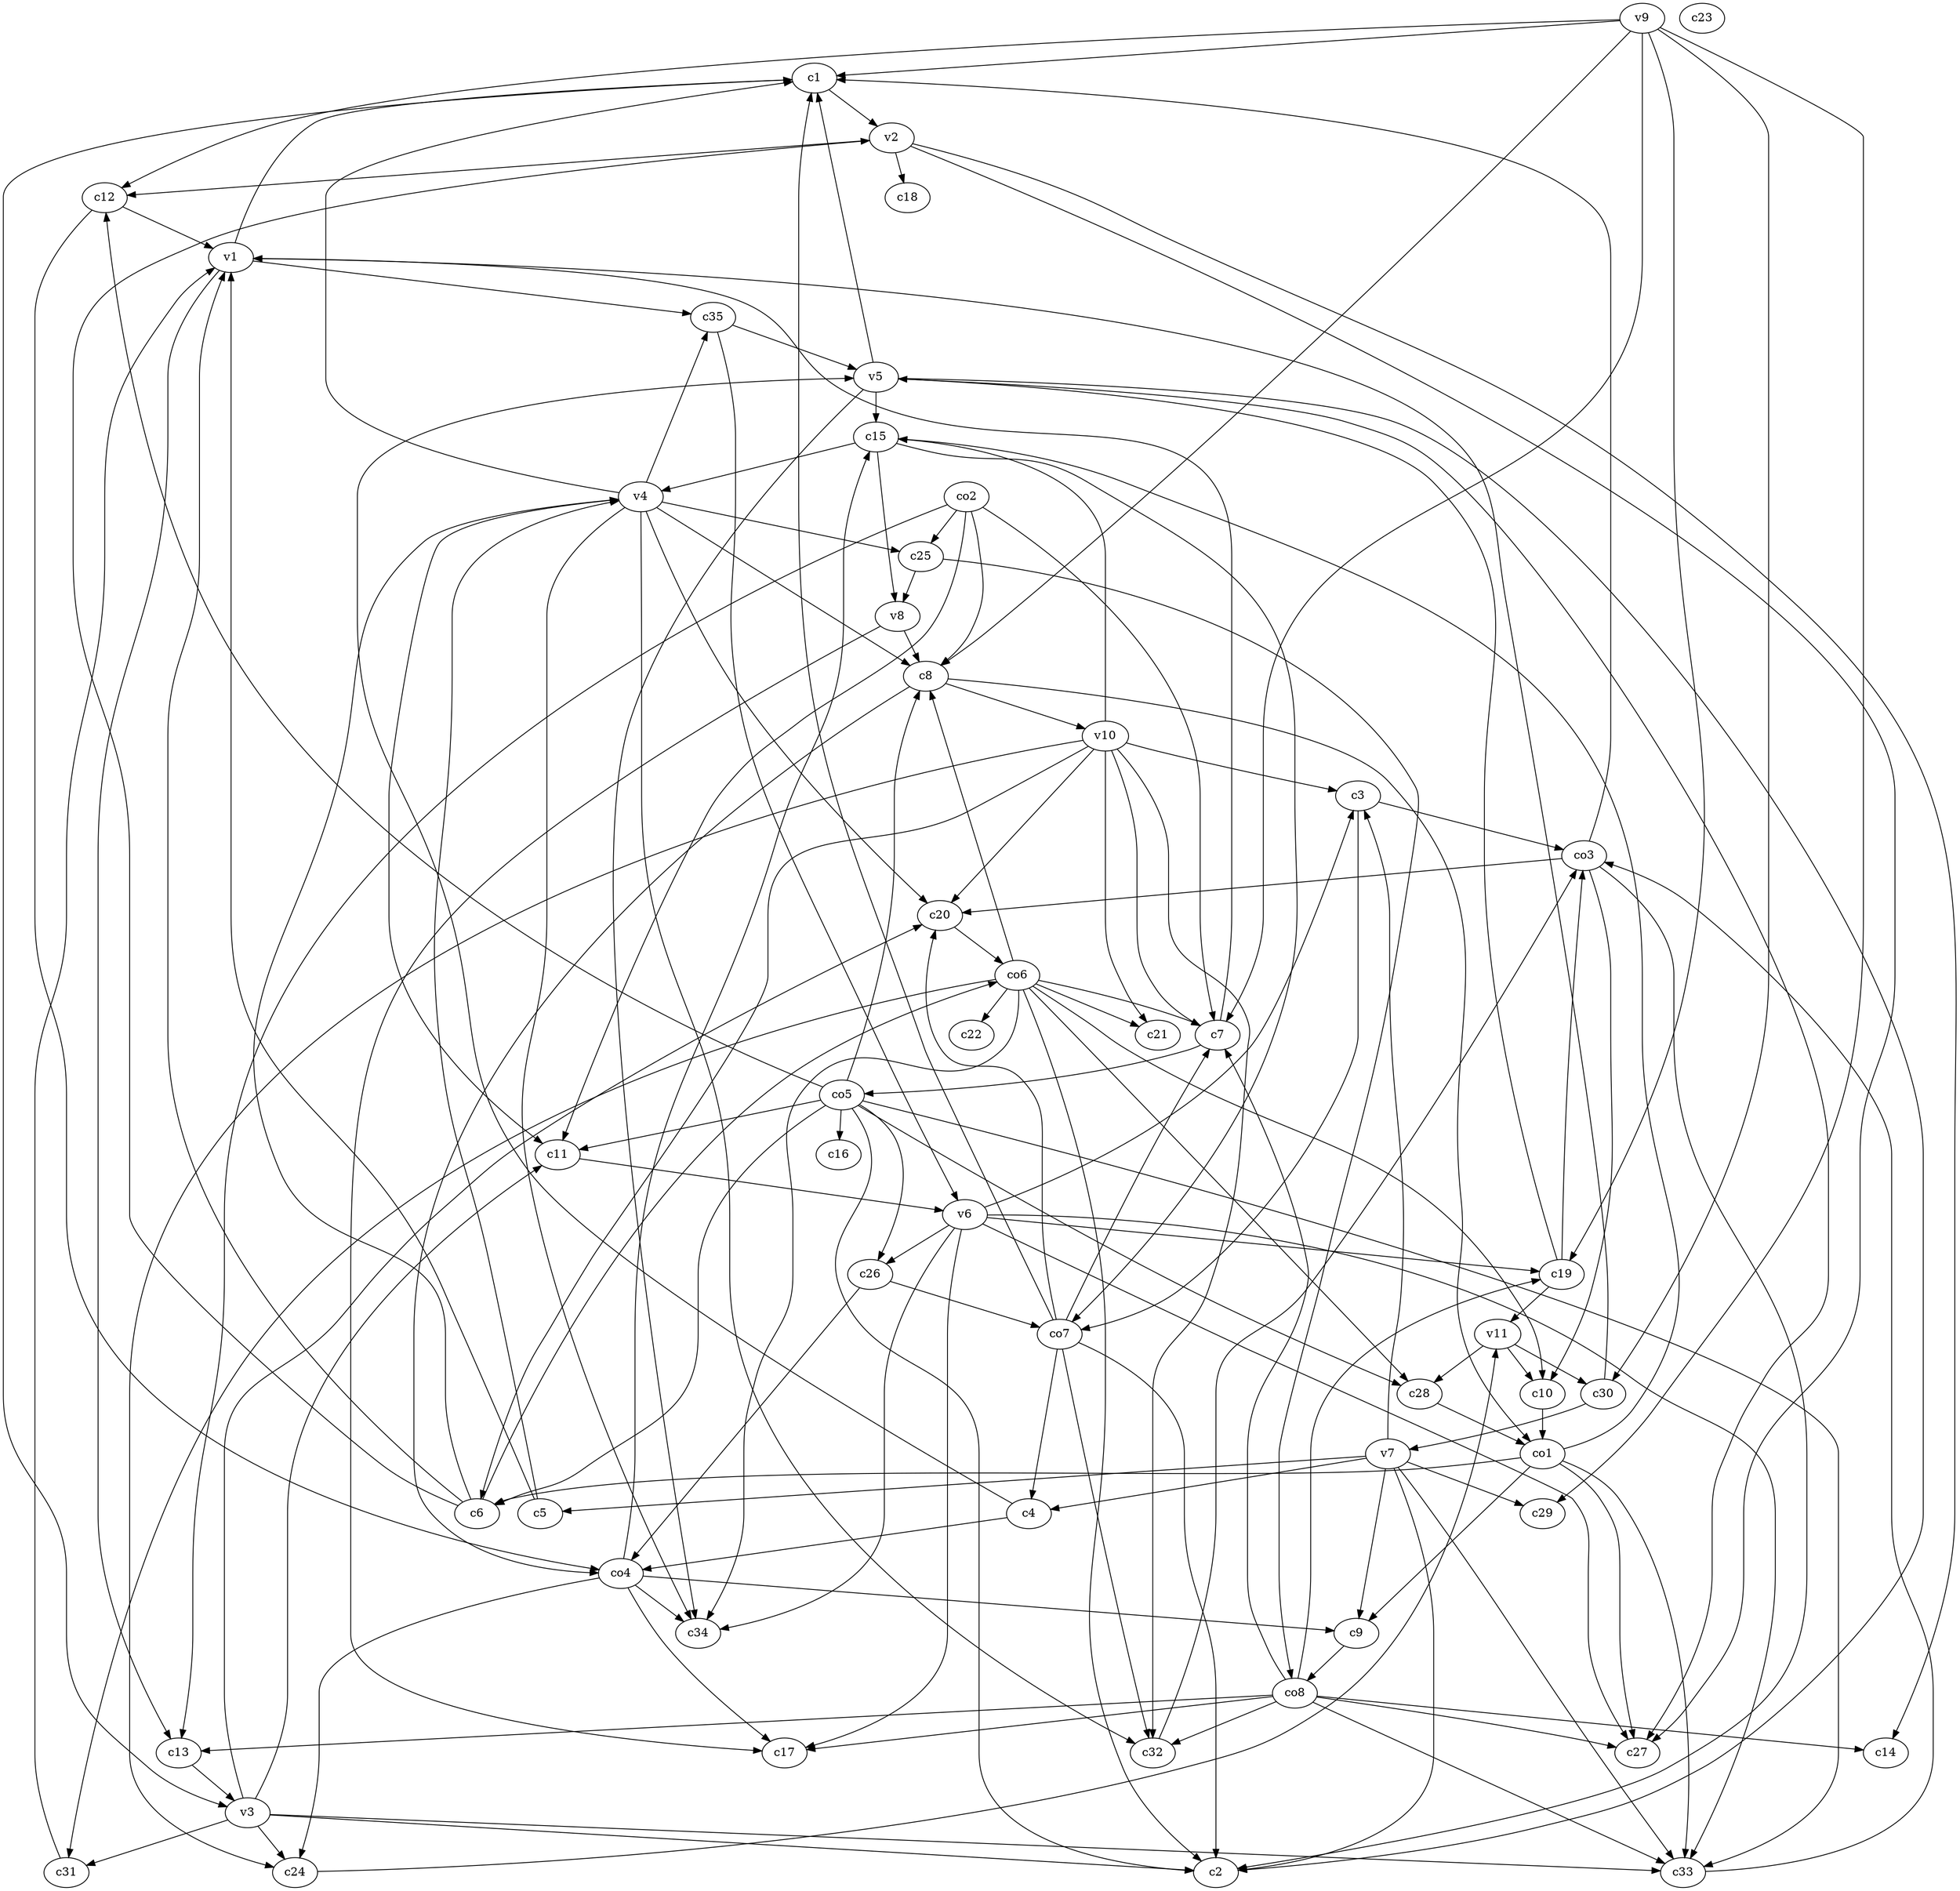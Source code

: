 strict digraph  {
c1;
c2;
c3;
c4;
c5;
c6;
c7;
c8;
c9;
c10;
c11;
c12;
c13;
c14;
c15;
c16;
c17;
c18;
c19;
c20;
c21;
c22;
c23;
c24;
c25;
c26;
c27;
c28;
c29;
c30;
c31;
c32;
c33;
c34;
c35;
v1;
v2;
v3;
v4;
v5;
v6;
v7;
v8;
v9;
v10;
v11;
co1;
co2;
co3;
co4;
co5;
co6;
co7;
co8;
c1 -> v3  [weight=1];
c1 -> v2  [weight=1];
c3 -> co3  [weight=1];
c3 -> co7  [weight=1];
c4 -> co4  [weight=1];
c4 -> v5  [weight=1];
c5 -> v4  [weight=1];
c5 -> v1  [weight=1];
c6 -> co6  [weight=1];
c6 -> v2  [weight=1];
c6 -> v1  [weight=1];
c6 -> v4  [weight=1];
c7 -> v1  [weight=1];
c7 -> co5  [weight=1];
c8 -> co1  [weight=1];
c8 -> v10  [weight=1];
c8 -> co4  [weight=1];
c9 -> co8  [weight=1];
c10 -> co1  [weight=1];
c11 -> v6  [weight=1];
c12 -> co4  [weight=1];
c12 -> v1  [weight=1];
c13 -> v3  [weight=1];
c15 -> co7  [weight=1];
c15 -> v4  [weight=1];
c15 -> v8  [weight=1];
c19 -> v5  [weight=1];
c19 -> v11  [weight=1];
c19 -> co3  [weight=1];
c20 -> co6  [weight=1];
c24 -> v11  [weight=1];
c25 -> co8  [weight=1];
c25 -> v8  [weight=1];
c26 -> co4  [weight=1];
c26 -> co7  [weight=1];
c28 -> co1  [weight=1];
c30 -> v7  [weight=1];
c30 -> v1  [weight=1];
c31 -> v1  [weight=1];
c32 -> co3  [weight=1];
c33 -> co3  [weight=1];
c35 -> v5  [weight=1];
c35 -> v6  [weight=1];
v1 -> c35  [weight=1];
v1 -> c1  [weight=1];
v1 -> c13  [weight=1];
v2 -> c27  [weight=1];
v2 -> c14  [weight=1];
v2 -> c12  [weight=1];
v2 -> c18  [weight=1];
v3 -> c11  [weight=1];
v3 -> c31  [weight=1];
v3 -> c20  [weight=1];
v3 -> c2  [weight=1];
v3 -> c33  [weight=1];
v3 -> c24  [weight=1];
v4 -> c25  [weight=1];
v4 -> c8  [weight=1];
v4 -> c1  [weight=1];
v4 -> c35  [weight=1];
v4 -> c34  [weight=1];
v4 -> c20  [weight=1];
v4 -> c32  [weight=1];
v4 -> c11  [weight=1];
v5 -> c2  [weight=1];
v5 -> c1  [weight=1];
v5 -> c15  [weight=1];
v5 -> c34  [weight=1];
v5 -> c27  [weight=1];
v6 -> c3  [weight=1];
v6 -> c19  [weight=1];
v6 -> c27  [weight=1];
v6 -> c34  [weight=1];
v6 -> c33  [weight=1];
v6 -> c26  [weight=1];
v6 -> c17  [weight=1];
v7 -> c33  [weight=1];
v7 -> c29  [weight=1];
v7 -> c3  [weight=1];
v7 -> c5  [weight=1];
v7 -> c4  [weight=1];
v7 -> c2  [weight=1];
v7 -> c9  [weight=1];
v8 -> c8  [weight=1];
v8 -> c17  [weight=1];
v9 -> c12  [weight=1];
v9 -> c7  [weight=1];
v9 -> c30  [weight=1];
v9 -> c29  [weight=1];
v9 -> c19  [weight=1];
v9 -> c1  [weight=1];
v9 -> c8  [weight=1];
v10 -> c15  [weight=1];
v10 -> c24  [weight=1];
v10 -> c7  [weight=1];
v10 -> c3  [weight=1];
v10 -> c21  [weight=1];
v10 -> c6  [weight=1];
v10 -> c20  [weight=1];
v10 -> c32  [weight=1];
v11 -> c28  [weight=1];
v11 -> c30  [weight=1];
v11 -> c10  [weight=1];
co1 -> c9  [weight=1];
co1 -> c6  [weight=1];
co1 -> c15  [weight=1];
co1 -> c33  [weight=1];
co1 -> c27  [weight=1];
co2 -> c7  [weight=1];
co2 -> c25  [weight=1];
co2 -> c8  [weight=1];
co2 -> c13  [weight=1];
co2 -> c11  [weight=1];
co3 -> c1  [weight=1];
co3 -> c10  [weight=1];
co3 -> c20  [weight=1];
co3 -> c2  [weight=1];
co4 -> c24  [weight=1];
co4 -> c15  [weight=1];
co4 -> c34  [weight=1];
co4 -> c9  [weight=1];
co4 -> c17  [weight=1];
co5 -> c2  [weight=1];
co5 -> c11  [weight=1];
co5 -> c33  [weight=1];
co5 -> c16  [weight=1];
co5 -> c28  [weight=1];
co5 -> c6  [weight=1];
co5 -> c26  [weight=1];
co5 -> c12  [weight=1];
co5 -> c8  [weight=1];
co6 -> c34  [weight=1];
co6 -> c31  [weight=1];
co6 -> c22  [weight=1];
co6 -> c28  [weight=1];
co6 -> c21  [weight=1];
co6 -> c10  [weight=1];
co6 -> c7  [weight=1];
co6 -> c2  [weight=1];
co6 -> c8  [weight=1];
co7 -> c20  [weight=1];
co7 -> c4  [weight=1];
co7 -> c32  [weight=1];
co7 -> c1  [weight=1];
co7 -> c7  [weight=1];
co7 -> c2  [weight=1];
co8 -> c33  [weight=1];
co8 -> c17  [weight=1];
co8 -> c27  [weight=1];
co8 -> c19  [weight=1];
co8 -> c14  [weight=1];
co8 -> c7  [weight=1];
co8 -> c13  [weight=1];
co8 -> c32  [weight=1];
}
